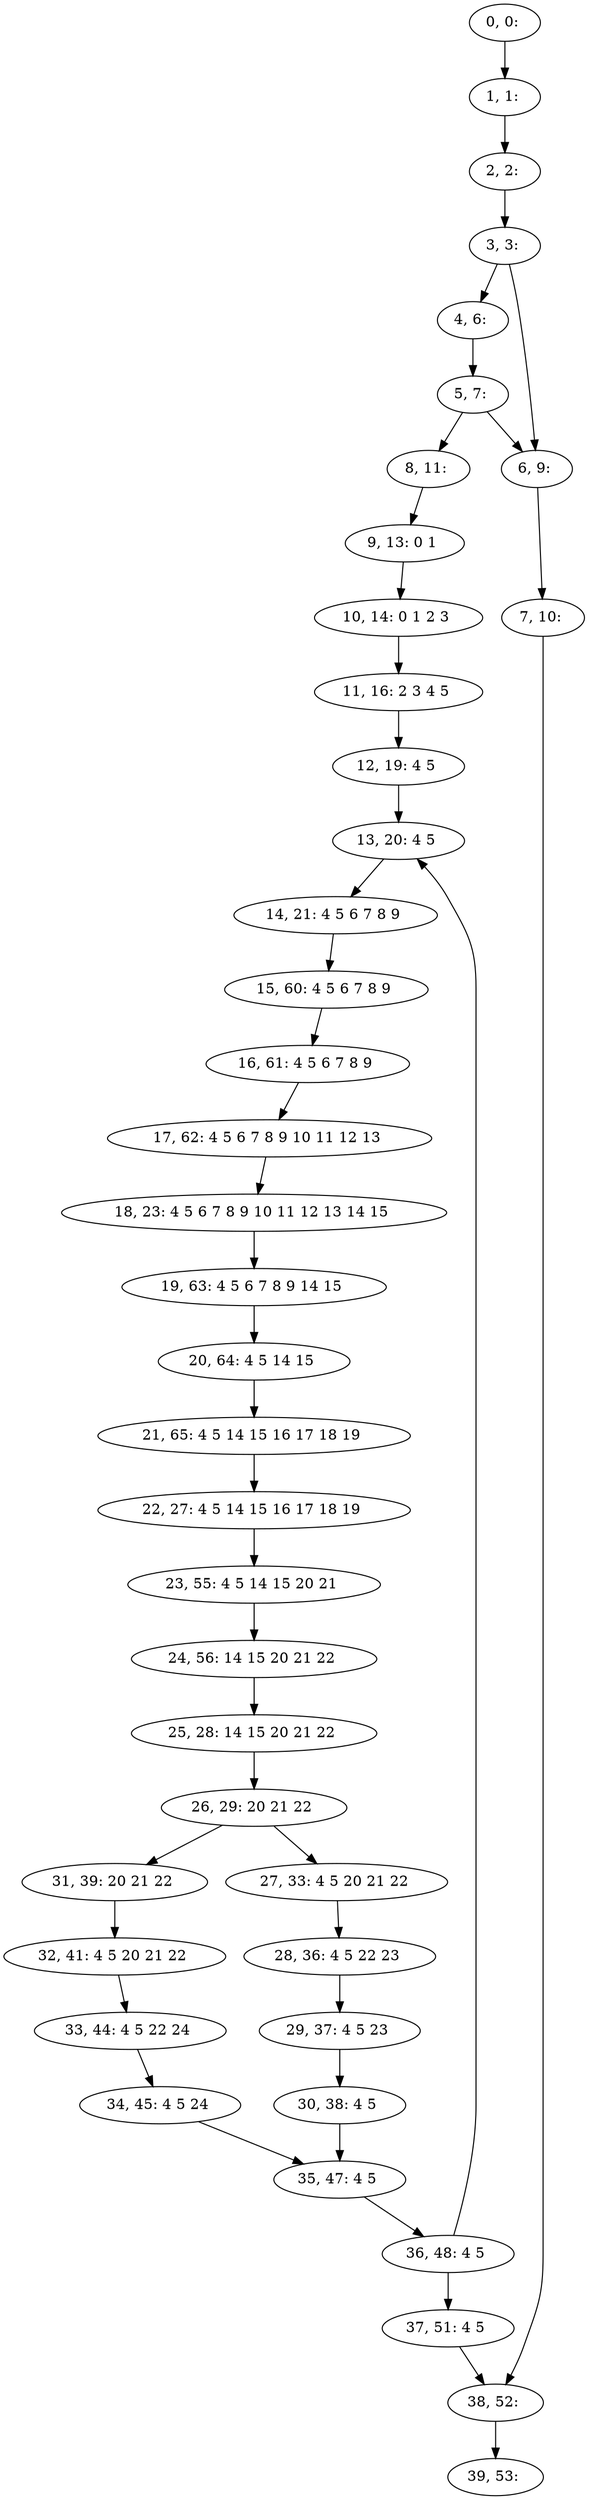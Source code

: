 digraph G {
0[label="0, 0: "];
1[label="1, 1: "];
2[label="2, 2: "];
3[label="3, 3: "];
4[label="4, 6: "];
5[label="5, 7: "];
6[label="6, 9: "];
7[label="7, 10: "];
8[label="8, 11: "];
9[label="9, 13: 0 1 "];
10[label="10, 14: 0 1 2 3 "];
11[label="11, 16: 2 3 4 5 "];
12[label="12, 19: 4 5 "];
13[label="13, 20: 4 5 "];
14[label="14, 21: 4 5 6 7 8 9 "];
15[label="15, 60: 4 5 6 7 8 9 "];
16[label="16, 61: 4 5 6 7 8 9 "];
17[label="17, 62: 4 5 6 7 8 9 10 11 12 13 "];
18[label="18, 23: 4 5 6 7 8 9 10 11 12 13 14 15 "];
19[label="19, 63: 4 5 6 7 8 9 14 15 "];
20[label="20, 64: 4 5 14 15 "];
21[label="21, 65: 4 5 14 15 16 17 18 19 "];
22[label="22, 27: 4 5 14 15 16 17 18 19 "];
23[label="23, 55: 4 5 14 15 20 21 "];
24[label="24, 56: 14 15 20 21 22 "];
25[label="25, 28: 14 15 20 21 22 "];
26[label="26, 29: 20 21 22 "];
27[label="27, 33: 4 5 20 21 22 "];
28[label="28, 36: 4 5 22 23 "];
29[label="29, 37: 4 5 23 "];
30[label="30, 38: 4 5 "];
31[label="31, 39: 20 21 22 "];
32[label="32, 41: 4 5 20 21 22 "];
33[label="33, 44: 4 5 22 24 "];
34[label="34, 45: 4 5 24 "];
35[label="35, 47: 4 5 "];
36[label="36, 48: 4 5 "];
37[label="37, 51: 4 5 "];
38[label="38, 52: "];
39[label="39, 53: "];
0->1 ;
1->2 ;
2->3 ;
3->4 ;
3->6 ;
4->5 ;
5->6 ;
5->8 ;
6->7 ;
7->38 ;
8->9 ;
9->10 ;
10->11 ;
11->12 ;
12->13 ;
13->14 ;
14->15 ;
15->16 ;
16->17 ;
17->18 ;
18->19 ;
19->20 ;
20->21 ;
21->22 ;
22->23 ;
23->24 ;
24->25 ;
25->26 ;
26->27 ;
26->31 ;
27->28 ;
28->29 ;
29->30 ;
30->35 ;
31->32 ;
32->33 ;
33->34 ;
34->35 ;
35->36 ;
36->37 ;
36->13 ;
37->38 ;
38->39 ;
}
